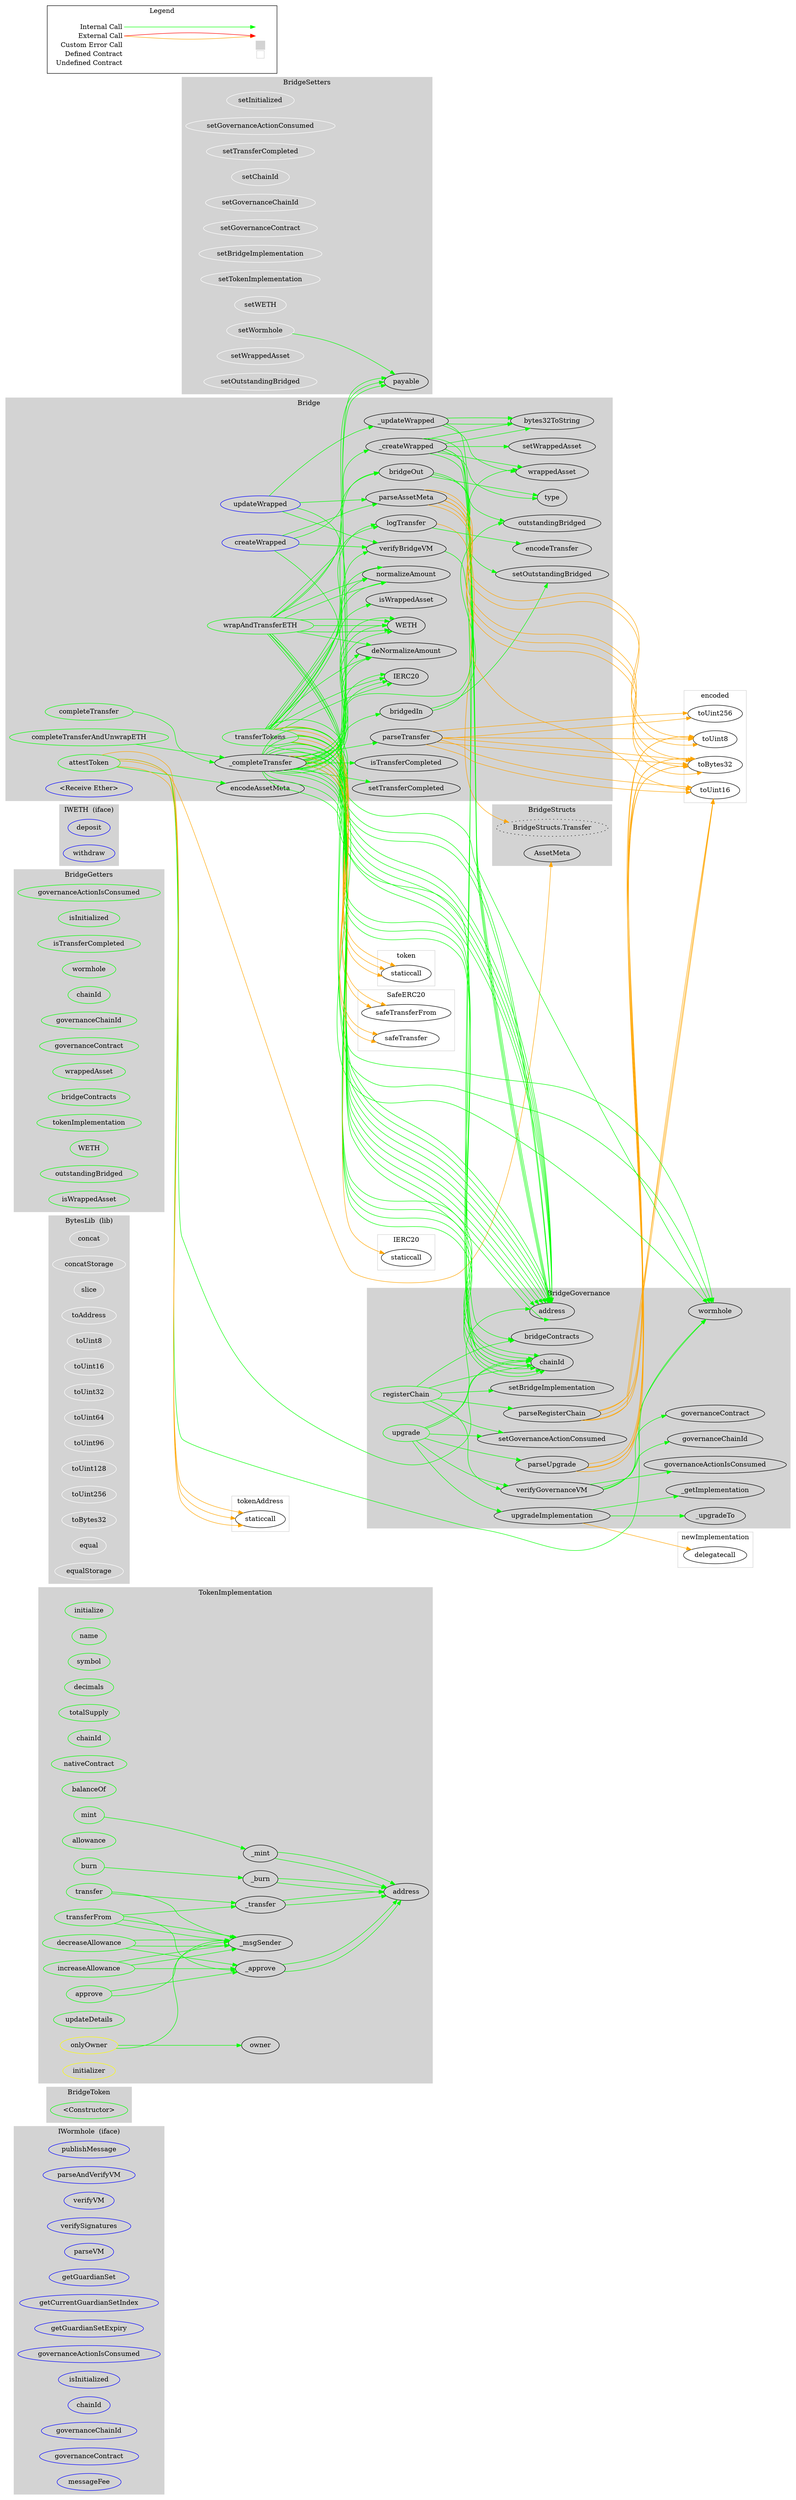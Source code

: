 digraph G {
  graph [ ratio = "auto", page = "100", compound =true ];
subgraph "clusterStructs" {
  graph [ label = "Structs  (iface)", color = "lightgray", style = "filled", bgcolor = "lightgray" ];
}

subgraph "clusterIWormhole" {
  graph [ label = "IWormhole  (iface)", color = "lightgray", style = "filled", bgcolor = "lightgray" ];
  "IWormhole.publishMessage" [ label = "publishMessage", color = "blue" ];
  "IWormhole.parseAndVerifyVM" [ label = "parseAndVerifyVM", color = "blue" ];
  "IWormhole.verifyVM" [ label = "verifyVM", color = "blue" ];
  "IWormhole.verifySignatures" [ label = "verifySignatures", color = "blue" ];
  "IWormhole.parseVM" [ label = "parseVM", color = "blue" ];
  "IWormhole.getGuardianSet" [ label = "getGuardianSet", color = "blue" ];
  "IWormhole.getCurrentGuardianSetIndex" [ label = "getCurrentGuardianSetIndex", color = "blue" ];
  "IWormhole.getGuardianSetExpiry" [ label = "getGuardianSetExpiry", color = "blue" ];
  "IWormhole.governanceActionIsConsumed" [ label = "governanceActionIsConsumed", color = "blue" ];
  "IWormhole.isInitialized" [ label = "isInitialized", color = "blue" ];
  "IWormhole.chainId" [ label = "chainId", color = "blue" ];
  "IWormhole.governanceChainId" [ label = "governanceChainId", color = "blue" ];
  "IWormhole.governanceContract" [ label = "governanceContract", color = "blue" ];
  "IWormhole.messageFee" [ label = "messageFee", color = "blue" ];
}

subgraph "clusterBridgeStorage" {
  graph [ label = "BridgeStorage", color = "lightgray", style = "filled", bgcolor = "lightgray" ];
}

subgraph "clusterBridgeState" {
  graph [ label = "BridgeState", color = "lightgray", style = "filled", bgcolor = "lightgray" ];
}

subgraph "clusterBridgeToken" {
  graph [ label = "BridgeToken", color = "lightgray", style = "filled", bgcolor = "lightgray" ];
  "BridgeToken.<Constructor>" [ label = "<Constructor>", color = "green" ];
}

subgraph "clusterTokenStorage" {
  graph [ label = "TokenStorage", color = "lightgray", style = "filled", bgcolor = "lightgray" ];
}

subgraph "clusterTokenState" {
  graph [ label = "TokenState", color = "lightgray", style = "filled", bgcolor = "lightgray" ];
}

subgraph "clusterTokenImplementation" {
  graph [ label = "TokenImplementation", color = "lightgray", style = "filled", bgcolor = "lightgray" ];
  "TokenImplementation.initialize" [ label = "initialize", color = "green" ];
  "TokenImplementation.name" [ label = "name", color = "green" ];
  "TokenImplementation.symbol" [ label = "symbol", color = "green" ];
  "TokenImplementation.owner" [ label = "owner" ];
  "TokenImplementation.decimals" [ label = "decimals", color = "green" ];
  "TokenImplementation.totalSupply" [ label = "totalSupply", color = "green" ];
  "TokenImplementation.chainId" [ label = "chainId", color = "green" ];
  "TokenImplementation.nativeContract" [ label = "nativeContract", color = "green" ];
  "TokenImplementation.balanceOf" [ label = "balanceOf", color = "green" ];
  "TokenImplementation.transfer" [ label = "transfer", color = "green" ];
  "TokenImplementation.allowance" [ label = "allowance", color = "green" ];
  "TokenImplementation.approve" [ label = "approve", color = "green" ];
  "TokenImplementation.transferFrom" [ label = "transferFrom", color = "green" ];
  "TokenImplementation.increaseAllowance" [ label = "increaseAllowance", color = "green" ];
  "TokenImplementation.decreaseAllowance" [ label = "decreaseAllowance", color = "green" ];
  "TokenImplementation._transfer" [ label = "_transfer" ];
  "TokenImplementation.mint" [ label = "mint", color = "green" ];
  "TokenImplementation._mint" [ label = "_mint" ];
  "TokenImplementation.burn" [ label = "burn", color = "green" ];
  "TokenImplementation._burn" [ label = "_burn" ];
  "TokenImplementation._approve" [ label = "_approve" ];
  "TokenImplementation.updateDetails" [ label = "updateDetails", color = "green" ];
  "TokenImplementation.onlyOwner" [ label = "onlyOwner", color = "yellow" ];
  "TokenImplementation.initializer" [ label = "initializer", color = "yellow" ];
  "TokenImplementation._msgSender" [ label = "_msgSender" ];
  "TokenImplementation.address" [ label = "address" ];
}

subgraph "clusterBytesLib" {
  graph [ label = "BytesLib  (lib)", color = "lightgray", style = "filled", bgcolor = "lightgray" ];
  "BytesLib.concat" [ label = "concat", color = "white" ];
  "BytesLib.concatStorage" [ label = "concatStorage", color = "white" ];
  "BytesLib.slice" [ label = "slice", color = "white" ];
  "BytesLib.toAddress" [ label = "toAddress", color = "white" ];
  "BytesLib.toUint8" [ label = "toUint8", color = "white" ];
  "BytesLib.toUint16" [ label = "toUint16", color = "white" ];
  "BytesLib.toUint32" [ label = "toUint32", color = "white" ];
  "BytesLib.toUint64" [ label = "toUint64", color = "white" ];
  "BytesLib.toUint96" [ label = "toUint96", color = "white" ];
  "BytesLib.toUint128" [ label = "toUint128", color = "white" ];
  "BytesLib.toUint256" [ label = "toUint256", color = "white" ];
  "BytesLib.toBytes32" [ label = "toBytes32", color = "white" ];
  "BytesLib.equal" [ label = "equal", color = "white" ];
  "BytesLib.equalStorage" [ label = "equalStorage", color = "white" ];
}

subgraph "clusterBridgeGetters" {
  graph [ label = "BridgeGetters", color = "lightgray", style = "filled", bgcolor = "lightgray" ];
  "BridgeGetters.governanceActionIsConsumed" [ label = "governanceActionIsConsumed", color = "green" ];
  "BridgeGetters.isInitialized" [ label = "isInitialized", color = "green" ];
  "BridgeGetters.isTransferCompleted" [ label = "isTransferCompleted", color = "green" ];
  "BridgeGetters.wormhole" [ label = "wormhole", color = "green" ];
  "BridgeGetters.chainId" [ label = "chainId", color = "green" ];
  "BridgeGetters.governanceChainId" [ label = "governanceChainId", color = "green" ];
  "BridgeGetters.governanceContract" [ label = "governanceContract", color = "green" ];
  "BridgeGetters.wrappedAsset" [ label = "wrappedAsset", color = "green" ];
  "BridgeGetters.bridgeContracts" [ label = "bridgeContracts", color = "green" ];
  "BridgeGetters.tokenImplementation" [ label = "tokenImplementation", color = "green" ];
  "BridgeGetters.WETH" [ label = "WETH", color = "green" ];
  "BridgeGetters.outstandingBridged" [ label = "outstandingBridged", color = "green" ];
  "BridgeGetters.isWrappedAsset" [ label = "isWrappedAsset", color = "green" ];
}

subgraph "clusterIWETH" {
  graph [ label = "IWETH  (iface)", color = "lightgray", style = "filled", bgcolor = "lightgray" ];
  "IWETH.deposit" [ label = "deposit", color = "blue" ];
  "IWETH.withdraw" [ label = "withdraw", color = "blue" ];
}

subgraph "clusterBridgeSetters" {
  graph [ label = "BridgeSetters", color = "lightgray", style = "filled", bgcolor = "lightgray" ];
  "BridgeSetters.setInitialized" [ label = "setInitialized", color = "white" ];
  "BridgeSetters.setGovernanceActionConsumed" [ label = "setGovernanceActionConsumed", color = "white" ];
  "BridgeSetters.setTransferCompleted" [ label = "setTransferCompleted", color = "white" ];
  "BridgeSetters.setChainId" [ label = "setChainId", color = "white" ];
  "BridgeSetters.setGovernanceChainId" [ label = "setGovernanceChainId", color = "white" ];
  "BridgeSetters.setGovernanceContract" [ label = "setGovernanceContract", color = "white" ];
  "BridgeSetters.setBridgeImplementation" [ label = "setBridgeImplementation", color = "white" ];
  "BridgeSetters.setTokenImplementation" [ label = "setTokenImplementation", color = "white" ];
  "BridgeSetters.setWETH" [ label = "setWETH", color = "white" ];
  "BridgeSetters.setWormhole" [ label = "setWormhole", color = "white" ];
  "BridgeSetters.setWrappedAsset" [ label = "setWrappedAsset", color = "white" ];
  "BridgeSetters.setOutstandingBridged" [ label = "setOutstandingBridged", color = "white" ];
  "BridgeSetters.payable" [ label = "payable" ];
}

subgraph "clusterBridgeStructs" {
  graph [ label = "BridgeStructs", color = "lightgray", style = "filled", bgcolor = "lightgray" ];
  "BridgeStructs.AssetMeta" [ label = "AssetMeta" ];
  "BridgeStructs.Transfer" [ style = "dotted" ];
}

subgraph "clusterBridgeGovernance" {
  graph [ label = "BridgeGovernance", color = "lightgray", style = "filled", bgcolor = "lightgray" ];
  "BridgeGovernance.registerChain" [ label = "registerChain", color = "green" ];
  "BridgeGovernance.upgrade" [ label = "upgrade", color = "green" ];
  "BridgeGovernance.verifyGovernanceVM" [ label = "verifyGovernanceVM" ];
  "BridgeGovernance.upgradeImplementation" [ label = "upgradeImplementation" ];
  "BridgeGovernance.parseRegisterChain" [ label = "parseRegisterChain" ];
  "BridgeGovernance.parseUpgrade" [ label = "parseUpgrade" ];
  "BridgeGovernance.setGovernanceActionConsumed" [ label = "setGovernanceActionConsumed" ];
  "BridgeGovernance.chainId" [ label = "chainId" ];
  "BridgeGovernance.bridgeContracts" [ label = "bridgeContracts" ];
  "BridgeGovernance.setBridgeImplementation" [ label = "setBridgeImplementation" ];
  "BridgeGovernance.address" [ label = "address" ];
  "BridgeGovernance.wormhole" [ label = "wormhole" ];
  "BridgeGovernance.governanceChainId" [ label = "governanceChainId" ];
  "BridgeGovernance.governanceContract" [ label = "governanceContract" ];
  "BridgeGovernance.governanceActionIsConsumed" [ label = "governanceActionIsConsumed" ];
  "BridgeGovernance._getImplementation" [ label = "_getImplementation" ];
  "BridgeGovernance._upgradeTo" [ label = "_upgradeTo" ];
}

subgraph "clusterBridge" {
  graph [ label = "Bridge", color = "lightgray", style = "filled", bgcolor = "lightgray" ];
  "Bridge.attestToken" [ label = "attestToken", color = "green" ];
  "Bridge.wrapAndTransferETH" [ label = "wrapAndTransferETH", color = "green" ];
  "Bridge.transferTokens" [ label = "transferTokens", color = "green" ];
  "Bridge.normalizeAmount" [ label = "normalizeAmount" ];
  "Bridge.deNormalizeAmount" [ label = "deNormalizeAmount" ];
  "Bridge.logTransfer" [ label = "logTransfer" ];
  "Bridge.updateWrapped" [ label = "updateWrapped", color = "blue" ];
  "Bridge._updateWrapped" [ label = "_updateWrapped" ];
  "Bridge.createWrapped" [ label = "createWrapped", color = "blue" ];
  "Bridge._createWrapped" [ label = "_createWrapped" ];
  "Bridge.completeTransfer" [ label = "completeTransfer", color = "green" ];
  "Bridge.completeTransferAndUnwrapETH" [ label = "completeTransferAndUnwrapETH", color = "green" ];
  "Bridge._completeTransfer" [ label = "_completeTransfer" ];
  "Bridge.bridgeOut" [ label = "bridgeOut" ];
  "Bridge.bridgedIn" [ label = "bridgedIn" ];
  "Bridge.verifyBridgeVM" [ label = "verifyBridgeVM" ];
  "Bridge.encodeAssetMeta" [ label = "encodeAssetMeta" ];
  "Bridge.encodeTransfer" [ label = "encodeTransfer" ];
  "Bridge.parseAssetMeta" [ label = "parseAssetMeta" ];
  "Bridge.parseTransfer" [ label = "parseTransfer" ];
  "Bridge.bytes32ToString" [ label = "bytes32ToString" ];
  "Bridge.<Receive Ether>" [ label = "<Receive Ether>", color = "blue" ];
  "Bridge.WETH" [ label = "WETH" ];
  "Bridge.isWrappedAsset" [ label = "isWrappedAsset" ];
  "Bridge.IERC20" [ label = "IERC20" ];
  "Bridge.wrappedAsset" [ label = "wrappedAsset" ];
  "Bridge.type" [ label = "type" ];
  "Bridge.setWrappedAsset" [ label = "setWrappedAsset" ];
  "Bridge.isTransferCompleted" [ label = "isTransferCompleted" ];
  "Bridge.setTransferCompleted" [ label = "setTransferCompleted" ];
  "Bridge.outstandingBridged" [ label = "outstandingBridged" ];
  "Bridge.setOutstandingBridged" [ label = "setOutstandingBridged" ];
}

subgraph "clusternewImplementation" {
  graph [ label = "newImplementation", color = "lightgray" ];
  "newImplementation.delegatecall" [ label = "delegatecall" ];
}

subgraph "clusterencoded" {
  graph [ label = "encoded", color = "lightgray" ];
  "encoded.toBytes32" [ label = "toBytes32" ];
  "encoded.toUint8" [ label = "toUint8" ];
  "encoded.toUint16" [ label = "toUint16" ];
  "encoded.toUint256" [ label = "toUint256" ];
}

subgraph "clustertokenAddress" {
  graph [ label = "tokenAddress", color = "lightgray" ];
  "tokenAddress.staticcall" [ label = "staticcall" ];
}

subgraph "clustertoken" {
  graph [ label = "token", color = "lightgray" ];
  "token.staticcall" [ label = "staticcall" ];
}

subgraph "clusterSafeERC20" {
  graph [ label = "SafeERC20", color = "lightgray" ];
  "SafeERC20.safeTransferFrom" [ label = "safeTransferFrom" ];
  "SafeERC20.safeTransfer" [ label = "safeTransfer" ];
}

subgraph "clusterIERC20" {
  graph [ label = "IERC20", color = "lightgray" ];
  "IERC20.staticcall" [ label = "staticcall" ];
}

  "TokenImplementation.transfer";
  "TokenImplementation._transfer";
  "TokenImplementation._msgSender";
  "TokenImplementation.approve";
  "TokenImplementation._approve";
  "TokenImplementation.transferFrom";
  "TokenImplementation.increaseAllowance";
  "TokenImplementation.decreaseAllowance";
  "TokenImplementation.address";
  "TokenImplementation.mint";
  "TokenImplementation._mint";
  "TokenImplementation.burn";
  "TokenImplementation._burn";
  "TokenImplementation.onlyOwner";
  "TokenImplementation.owner";
  "BridgeSetters.setWormhole";
  "BridgeSetters.payable";
  "BridgeGovernance.registerChain";
  "BridgeGovernance.verifyGovernanceVM";
  "BridgeGovernance.setGovernanceActionConsumed";
  "BridgeGovernance.parseRegisterChain";
  "BridgeGovernance.chainId";
  "BridgeGovernance.bridgeContracts";
  "BridgeGovernance.setBridgeImplementation";
  "BridgeGovernance.upgrade";
  "BridgeGovernance.parseUpgrade";
  "BridgeGovernance.upgradeImplementation";
  "BridgeGovernance.address";
  "BridgeGovernance.wormhole";
  "BridgeGovernance.governanceChainId";
  "BridgeGovernance.governanceContract";
  "BridgeGovernance.governanceActionIsConsumed";
  "BridgeGovernance._getImplementation";
  "BridgeGovernance._upgradeTo";
  "newImplementation.delegatecall";
  "encoded.toBytes32";
  "encoded.toUint8";
  "encoded.toUint16";
  "Bridge.attestToken";
  "tokenAddress.staticcall";
  "BridgeStructs.AssetMeta";
  "Bridge.encodeAssetMeta";
  "Bridge.wrapAndTransferETH";
  "Bridge.normalizeAmount";
  "Bridge.deNormalizeAmount";
  "Bridge.WETH";
  "Bridge.bridgeOut";
  "Bridge.logTransfer";
  "Bridge.transferTokens";
  "Bridge.isWrappedAsset";
  "token.staticcall";
  "SafeERC20.safeTransferFrom";
  "Bridge.IERC20";
  "BridgeStructs.Transfer";
  "Bridge.encodeTransfer";
  "Bridge.updateWrapped";
  "Bridge.verifyBridgeVM";
  "Bridge.parseAssetMeta";
  "Bridge._updateWrapped";
  "Bridge.wrappedAsset";
  "Bridge.bytes32ToString";
  "Bridge.createWrapped";
  "Bridge._createWrapped";
  "Bridge.type";
  "Bridge.setWrappedAsset";
  "Bridge.completeTransfer";
  "Bridge._completeTransfer";
  "Bridge.completeTransferAndUnwrapETH";
  "Bridge.parseTransfer";
  "Bridge.isTransferCompleted";
  "Bridge.setTransferCompleted";
  "Bridge.bridgedIn";
  "IERC20.staticcall";
  "SafeERC20.safeTransfer";
  "Bridge.outstandingBridged";
  "Bridge.setOutstandingBridged";
  "encoded.toUint256";
  "TokenImplementation.transfer" -> "TokenImplementation._transfer" [ color = "green" ];
  "TokenImplementation.transfer" -> "TokenImplementation._msgSender" [ color = "green" ];
  "TokenImplementation.approve" -> "TokenImplementation._approve" [ color = "green" ];
  "TokenImplementation.approve" -> "TokenImplementation._msgSender" [ color = "green" ];
  "TokenImplementation.transferFrom" -> "TokenImplementation._transfer" [ color = "green" ];
  "TokenImplementation.transferFrom" -> "TokenImplementation._msgSender" [ color = "green" ];
  "TokenImplementation.transferFrom" -> "TokenImplementation._approve" [ color = "green" ];
  "TokenImplementation.transferFrom" -> "TokenImplementation._msgSender" [ color = "green" ];
  "TokenImplementation.increaseAllowance" -> "TokenImplementation._approve" [ color = "green" ];
  "TokenImplementation.increaseAllowance" -> "TokenImplementation._msgSender" [ color = "green" ];
  "TokenImplementation.increaseAllowance" -> "TokenImplementation._msgSender" [ color = "green" ];
  "TokenImplementation.decreaseAllowance" -> "TokenImplementation._msgSender" [ color = "green" ];
  "TokenImplementation.decreaseAllowance" -> "TokenImplementation._approve" [ color = "green" ];
  "TokenImplementation.decreaseAllowance" -> "TokenImplementation._msgSender" [ color = "green" ];
  "TokenImplementation._transfer" -> "TokenImplementation.address" [ color = "green" ];
  "TokenImplementation._transfer" -> "TokenImplementation.address" [ color = "green" ];
  "TokenImplementation.mint" -> "TokenImplementation._mint" [ color = "green" ];
  "TokenImplementation._mint" -> "TokenImplementation.address" [ color = "green" ];
  "TokenImplementation._mint" -> "TokenImplementation.address" [ color = "green" ];
  "TokenImplementation.burn" -> "TokenImplementation._burn" [ color = "green" ];
  "TokenImplementation._burn" -> "TokenImplementation.address" [ color = "green" ];
  "TokenImplementation._burn" -> "TokenImplementation.address" [ color = "green" ];
  "TokenImplementation._approve" -> "TokenImplementation.address" [ color = "green" ];
  "TokenImplementation._approve" -> "TokenImplementation.address" [ color = "green" ];
  "TokenImplementation.onlyOwner" -> "TokenImplementation.owner" [ color = "green" ];
  "TokenImplementation.onlyOwner" -> "TokenImplementation._msgSender" [ color = "green" ];
  "BridgeSetters.setWormhole" -> "BridgeSetters.payable" [ color = "green" ];
  "BridgeGovernance.registerChain" -> "BridgeGovernance.verifyGovernanceVM" [ color = "green" ];
  "BridgeGovernance.registerChain" -> "BridgeGovernance.setGovernanceActionConsumed" [ color = "green" ];
  "BridgeGovernance.registerChain" -> "BridgeGovernance.parseRegisterChain" [ color = "green" ];
  "BridgeGovernance.registerChain" -> "BridgeGovernance.chainId" [ color = "green" ];
  "BridgeGovernance.registerChain" -> "BridgeGovernance.bridgeContracts" [ color = "green" ];
  "BridgeGovernance.registerChain" -> "BridgeGovernance.setBridgeImplementation" [ color = "green" ];
  "BridgeGovernance.upgrade" -> "BridgeGovernance.verifyGovernanceVM" [ color = "green" ];
  "BridgeGovernance.upgrade" -> "BridgeGovernance.setGovernanceActionConsumed" [ color = "green" ];
  "BridgeGovernance.upgrade" -> "BridgeGovernance.parseUpgrade" [ color = "green" ];
  "BridgeGovernance.upgrade" -> "BridgeGovernance.chainId" [ color = "green" ];
  "BridgeGovernance.upgrade" -> "BridgeGovernance.upgradeImplementation" [ color = "green" ];
  "BridgeGovernance.upgrade" -> "BridgeGovernance.address" [ color = "green" ];
  "BridgeGovernance.verifyGovernanceVM" -> "BridgeGovernance.wormhole" [ color = "green" ];
  "BridgeGovernance.verifyGovernanceVM" -> "BridgeGovernance.governanceChainId" [ color = "green" ];
  "BridgeGovernance.verifyGovernanceVM" -> "BridgeGovernance.governanceContract" [ color = "green" ];
  "BridgeGovernance.verifyGovernanceVM" -> "BridgeGovernance.governanceActionIsConsumed" [ color = "green" ];
  "BridgeGovernance.upgradeImplementation" -> "BridgeGovernance._getImplementation" [ color = "green" ];
  "BridgeGovernance.upgradeImplementation" -> "BridgeGovernance._upgradeTo" [ color = "green" ];
  "BridgeGovernance.upgradeImplementation" -> "newImplementation.delegatecall" [ color = "orange" ];
  "BridgeGovernance.parseRegisterChain" -> "encoded.toBytes32" [ color = "orange" ];
  "BridgeGovernance.parseRegisterChain" -> "encoded.toUint8" [ color = "orange" ];
  "BridgeGovernance.parseRegisterChain" -> "encoded.toUint16" [ color = "orange" ];
  "BridgeGovernance.parseRegisterChain" -> "encoded.toUint16" [ color = "orange" ];
  "BridgeGovernance.parseRegisterChain" -> "encoded.toBytes32" [ color = "orange" ];
  "BridgeGovernance.parseUpgrade" -> "encoded.toBytes32" [ color = "orange" ];
  "BridgeGovernance.parseUpgrade" -> "encoded.toUint8" [ color = "orange" ];
  "BridgeGovernance.parseUpgrade" -> "encoded.toUint16" [ color = "orange" ];
  "BridgeGovernance.parseUpgrade" -> "encoded.toBytes32" [ color = "orange" ];
  "Bridge.attestToken" -> "tokenAddress.staticcall" [ color = "orange" ];
  "Bridge.attestToken" -> "tokenAddress.staticcall" [ color = "orange" ];
  "Bridge.attestToken" -> "tokenAddress.staticcall" [ color = "orange" ];
  "Bridge.attestToken" -> "BridgeStructs.AssetMeta" [ color = "orange" ];
  "Bridge.attestToken" -> "BridgeGovernance.chainId" [ color = "green" ];
  "Bridge.attestToken" -> "Bridge.encodeAssetMeta" [ color = "green" ];
  "Bridge.attestToken" -> "BridgeGovernance.wormhole" [ color = "green" ];
  "Bridge.wrapAndTransferETH" -> "BridgeGovernance.wormhole" [ color = "green" ];
  "Bridge.wrapAndTransferETH" -> "Bridge.normalizeAmount" [ color = "green" ];
  "Bridge.wrapAndTransferETH" -> "Bridge.normalizeAmount" [ color = "green" ];
  "Bridge.wrapAndTransferETH" -> "Bridge.deNormalizeAmount" [ color = "green" ];
  "Bridge.wrapAndTransferETH" -> "BridgeSetters.payable" [ color = "green" ];
  "Bridge.wrapAndTransferETH" -> "Bridge.WETH" [ color = "green" ];
  "Bridge.wrapAndTransferETH" -> "Bridge.bridgeOut" [ color = "green" ];
  "Bridge.wrapAndTransferETH" -> "BridgeGovernance.address" [ color = "green" ];
  "Bridge.wrapAndTransferETH" -> "Bridge.WETH" [ color = "green" ];
  "Bridge.wrapAndTransferETH" -> "Bridge.logTransfer" [ color = "green" ];
  "Bridge.wrapAndTransferETH" -> "BridgeGovernance.chainId" [ color = "green" ];
  "Bridge.wrapAndTransferETH" -> "BridgeGovernance.address" [ color = "green" ];
  "Bridge.wrapAndTransferETH" -> "Bridge.WETH" [ color = "green" ];
  "Bridge.transferTokens" -> "Bridge.isWrappedAsset" [ color = "green" ];
  "Bridge.transferTokens" -> "BridgeGovernance.chainId" [ color = "green" ];
  "Bridge.transferTokens" -> "token.staticcall" [ color = "orange" ];
  "Bridge.transferTokens" -> "Bridge.deNormalizeAmount" [ color = "green" ];
  "Bridge.transferTokens" -> "Bridge.normalizeAmount" [ color = "green" ];
  "Bridge.transferTokens" -> "BridgeGovernance.chainId" [ color = "green" ];
  "Bridge.transferTokens" -> "token.staticcall" [ color = "orange" ];
  "Bridge.transferTokens" -> "BridgeGovernance.address" [ color = "green" ];
  "Bridge.transferTokens" -> "SafeERC20.safeTransferFrom" [ color = "orange" ];
  "Bridge.transferTokens" -> "Bridge.IERC20" [ color = "green" ];
  "Bridge.transferTokens" -> "BridgeGovernance.address" [ color = "green" ];
  "Bridge.transferTokens" -> "token.staticcall" [ color = "orange" ];
  "Bridge.transferTokens" -> "BridgeGovernance.address" [ color = "green" ];
  "Bridge.transferTokens" -> "SafeERC20.safeTransferFrom" [ color = "orange" ];
  "Bridge.transferTokens" -> "Bridge.IERC20" [ color = "green" ];
  "Bridge.transferTokens" -> "BridgeGovernance.address" [ color = "green" ];
  "Bridge.transferTokens" -> "BridgeGovernance.address" [ color = "green" ];
  "Bridge.transferTokens" -> "Bridge.normalizeAmount" [ color = "green" ];
  "Bridge.transferTokens" -> "Bridge.normalizeAmount" [ color = "green" ];
  "Bridge.transferTokens" -> "BridgeGovernance.chainId" [ color = "green" ];
  "Bridge.transferTokens" -> "Bridge.bridgeOut" [ color = "green" ];
  "Bridge.transferTokens" -> "Bridge.logTransfer" [ color = "green" ];
  "Bridge.logTransfer" -> "BridgeStructs.Transfer" [ color = "orange" ];
  "Bridge.logTransfer" -> "Bridge.encodeTransfer" [ color = "green" ];
  "Bridge.updateWrapped" -> "BridgeGovernance.wormhole" [ color = "green" ];
  "Bridge.updateWrapped" -> "Bridge.verifyBridgeVM" [ color = "green" ];
  "Bridge.updateWrapped" -> "Bridge.parseAssetMeta" [ color = "green" ];
  "Bridge.updateWrapped" -> "Bridge._updateWrapped" [ color = "green" ];
  "Bridge._updateWrapped" -> "Bridge.wrappedAsset" [ color = "green" ];
  "Bridge._updateWrapped" -> "BridgeGovernance.address" [ color = "green" ];
  "Bridge._updateWrapped" -> "Bridge.bytes32ToString" [ color = "green" ];
  "Bridge._updateWrapped" -> "Bridge.bytes32ToString" [ color = "green" ];
  "Bridge.createWrapped" -> "BridgeGovernance.wormhole" [ color = "green" ];
  "Bridge.createWrapped" -> "Bridge.verifyBridgeVM" [ color = "green" ];
  "Bridge.createWrapped" -> "Bridge.parseAssetMeta" [ color = "green" ];
  "Bridge.createWrapped" -> "Bridge._createWrapped" [ color = "green" ];
  "Bridge._createWrapped" -> "BridgeGovernance.chainId" [ color = "green" ];
  "Bridge._createWrapped" -> "Bridge.wrappedAsset" [ color = "green" ];
  "Bridge._createWrapped" -> "BridgeGovernance.address" [ color = "green" ];
  "Bridge._createWrapped" -> "Bridge.bytes32ToString" [ color = "green" ];
  "Bridge._createWrapped" -> "Bridge.bytes32ToString" [ color = "green" ];
  "Bridge._createWrapped" -> "BridgeGovernance.address" [ color = "green" ];
  "Bridge._createWrapped" -> "BridgeGovernance.address" [ color = "green" ];
  "Bridge._createWrapped" -> "Bridge.type" [ color = "green" ];
  "Bridge._createWrapped" -> "Bridge.setWrappedAsset" [ color = "green" ];
  "Bridge.completeTransfer" -> "Bridge._completeTransfer" [ color = "green" ];
  "Bridge.completeTransferAndUnwrapETH" -> "Bridge._completeTransfer" [ color = "green" ];
  "Bridge._completeTransfer" -> "BridgeGovernance.wormhole" [ color = "green" ];
  "Bridge._completeTransfer" -> "Bridge.verifyBridgeVM" [ color = "green" ];
  "Bridge._completeTransfer" -> "Bridge.parseTransfer" [ color = "green" ];
  "Bridge._completeTransfer" -> "Bridge.isTransferCompleted" [ color = "green" ];
  "Bridge._completeTransfer" -> "Bridge.setTransferCompleted" [ color = "green" ];
  "Bridge._completeTransfer" -> "BridgeGovernance.chainId" [ color = "green" ];
  "Bridge._completeTransfer" -> "BridgeGovernance.chainId" [ color = "green" ];
  "Bridge._completeTransfer" -> "Bridge.IERC20" [ color = "green" ];
  "Bridge._completeTransfer" -> "BridgeGovernance.address" [ color = "green" ];
  "Bridge._completeTransfer" -> "Bridge.bridgedIn" [ color = "green" ];
  "Bridge._completeTransfer" -> "BridgeGovernance.address" [ color = "green" ];
  "Bridge._completeTransfer" -> "Bridge.wrappedAsset" [ color = "green" ];
  "Bridge._completeTransfer" -> "BridgeGovernance.address" [ color = "green" ];
  "Bridge._completeTransfer" -> "Bridge.IERC20" [ color = "green" ];
  "Bridge._completeTransfer" -> "BridgeGovernance.address" [ color = "green" ];
  "Bridge._completeTransfer" -> "BridgeGovernance.address" [ color = "green" ];
  "Bridge._completeTransfer" -> "Bridge.WETH" [ color = "green" ];
  "Bridge._completeTransfer" -> "IERC20.staticcall" [ color = "orange" ];
  "Bridge._completeTransfer" -> "BridgeGovernance.address" [ color = "green" ];
  "Bridge._completeTransfer" -> "Bridge.deNormalizeAmount" [ color = "green" ];
  "Bridge._completeTransfer" -> "Bridge.deNormalizeAmount" [ color = "green" ];
  "Bridge._completeTransfer" -> "Bridge.WETH" [ color = "green" ];
  "Bridge._completeTransfer" -> "BridgeSetters.payable" [ color = "green" ];
  "Bridge._completeTransfer" -> "BridgeGovernance.chainId" [ color = "green" ];
  "Bridge._completeTransfer" -> "BridgeGovernance.address" [ color = "green" ];
  "Bridge._completeTransfer" -> "SafeERC20.safeTransfer" [ color = "orange" ];
  "Bridge._completeTransfer" -> "BridgeGovernance.address" [ color = "green" ];
  "Bridge._completeTransfer" -> "Bridge.WETH" [ color = "green" ];
  "Bridge._completeTransfer" -> "BridgeSetters.payable" [ color = "green" ];
  "Bridge._completeTransfer" -> "BridgeGovernance.chainId" [ color = "green" ];
  "Bridge._completeTransfer" -> "BridgeGovernance.address" [ color = "green" ];
  "Bridge._completeTransfer" -> "SafeERC20.safeTransfer" [ color = "orange" ];
  "Bridge.bridgeOut" -> "Bridge.outstandingBridged" [ color = "green" ];
  "Bridge.bridgeOut" -> "Bridge.type" [ color = "green" ];
  "Bridge.bridgeOut" -> "Bridge.setOutstandingBridged" [ color = "green" ];
  "Bridge.bridgedIn" -> "Bridge.setOutstandingBridged" [ color = "green" ];
  "Bridge.bridgedIn" -> "Bridge.outstandingBridged" [ color = "green" ];
  "Bridge.verifyBridgeVM" -> "BridgeGovernance.bridgeContracts" [ color = "green" ];
  "Bridge.parseAssetMeta" -> "encoded.toUint8" [ color = "orange" ];
  "Bridge.parseAssetMeta" -> "encoded.toBytes32" [ color = "orange" ];
  "Bridge.parseAssetMeta" -> "encoded.toUint16" [ color = "orange" ];
  "Bridge.parseAssetMeta" -> "encoded.toUint8" [ color = "orange" ];
  "Bridge.parseAssetMeta" -> "encoded.toBytes32" [ color = "orange" ];
  "Bridge.parseAssetMeta" -> "encoded.toBytes32" [ color = "orange" ];
  "Bridge.parseTransfer" -> "encoded.toUint8" [ color = "orange" ];
  "Bridge.parseTransfer" -> "encoded.toUint256" [ color = "orange" ];
  "Bridge.parseTransfer" -> "encoded.toBytes32" [ color = "orange" ];
  "Bridge.parseTransfer" -> "encoded.toUint16" [ color = "orange" ];
  "Bridge.parseTransfer" -> "encoded.toBytes32" [ color = "orange" ];
  "Bridge.parseTransfer" -> "encoded.toUint16" [ color = "orange" ];
  "Bridge.parseTransfer" -> "encoded.toUint256" [ color = "orange" ];


rankdir=LR
node [shape=plaintext]
subgraph cluster_01 { 
label = "Legend";
key [label=<<table border="0" cellpadding="2" cellspacing="0" cellborder="0">
  <tr><td align="right" port="i1">Internal Call</td></tr>
  <tr><td align="right" port="i2">External Call</td></tr>
  <tr><td align="right" port="i2">Custom Error Call</td></tr>
  <tr><td align="right" port="i3">Defined Contract</td></tr>
  <tr><td align="right" port="i4">Undefined Contract</td></tr>
  </table>>]
key2 [label=<<table border="0" cellpadding="2" cellspacing="0" cellborder="0">
  <tr><td port="i1">&nbsp;&nbsp;&nbsp;</td></tr>
  <tr><td port="i2">&nbsp;&nbsp;&nbsp;</td></tr>
  <tr><td port="i3" bgcolor="lightgray">&nbsp;&nbsp;&nbsp;</td></tr>
  <tr><td port="i4">
    <table border="1" cellborder="0" cellspacing="0" cellpadding="7" color="lightgray">
      <tr>
       <td></td>
      </tr>
     </table>
  </td></tr>
  </table>>]
key:i1:e -> key2:i1:w [color="green"]
key:i2:e -> key2:i2:w [color="orange"]
key:i2:e -> key2:i2:w [color="red"]
}
}

